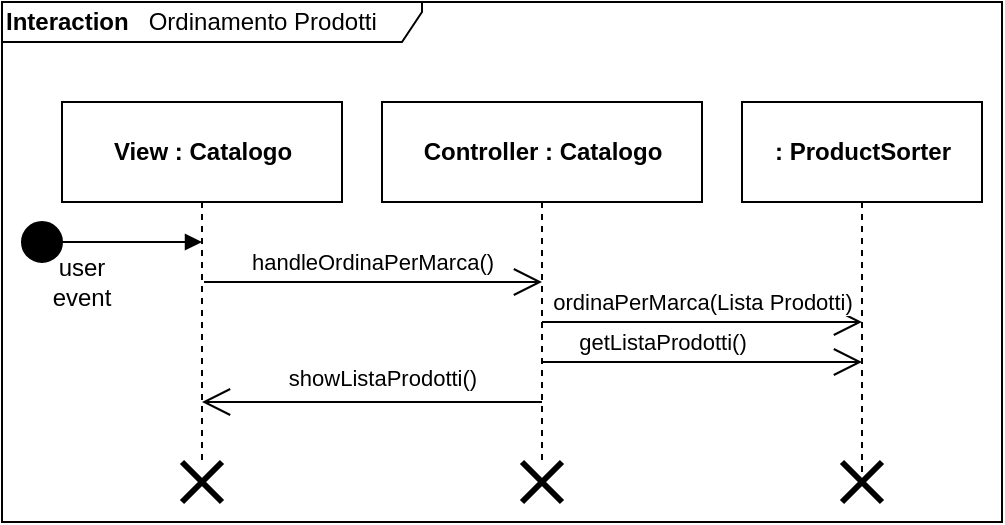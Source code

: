 <mxfile version="13.4.2" type="device"><diagram name="Page-1" id="13e1069c-82ec-6db2-03f1-153e76fe0fe0"><mxGraphModel dx="784" dy="364" grid="1" gridSize="10" guides="1" tooltips="1" connect="1" arrows="1" fold="1" page="1" pageScale="1" pageWidth="1100" pageHeight="850" background="#ffffff" math="0" shadow="0"><root><mxCell id="0"/><mxCell id="1" parent="0"/><mxCell id="xFp2sxjVbUQrugqTEh4l-1" value="&lt;b&gt;Interaction&amp;nbsp;&amp;nbsp;&lt;/b&gt; Ordinamento Prodotti" style="shape=umlFrame;whiteSpace=wrap;html=1;width=210;height=20;align=left;" vertex="1" parent="1"><mxGeometry x="10" y="10" width="500" height="260" as="geometry"/></mxCell><mxCell id="xFp2sxjVbUQrugqTEh4l-2" value="&lt;b&gt;View : Catalogo&lt;br&gt;&lt;/b&gt;" style="html=1;" vertex="1" parent="1"><mxGeometry x="40" y="60" width="140" height="50" as="geometry"/></mxCell><mxCell id="xFp2sxjVbUQrugqTEh4l-5" value="" style="shape=mxgraph.bpmn.shape;html=1;verticalLabelPosition=bottom;labelBackgroundColor=#ffffff;verticalAlign=top;align=center;perimeter=ellipsePerimeter;outlineConnect=0;outline=standard;symbol=general;fillColor=#000000;" vertex="1" parent="1"><mxGeometry x="20" y="120" width="20" height="20" as="geometry"/></mxCell><mxCell id="xFp2sxjVbUQrugqTEh4l-6" value="&lt;div&gt;user event&lt;/div&gt;" style="text;html=1;strokeColor=none;fillColor=none;align=center;verticalAlign=middle;whiteSpace=wrap;rounded=0;" vertex="1" parent="1"><mxGeometry x="30" y="140" width="40" height="20" as="geometry"/></mxCell><mxCell id="xFp2sxjVbUQrugqTEh4l-7" value="&lt;b&gt;Controller : Catalogo &lt;/b&gt;" style="html=1;" vertex="1" parent="1"><mxGeometry x="200" y="60" width="160" height="50" as="geometry"/></mxCell><mxCell id="xFp2sxjVbUQrugqTEh4l-8" value="" style="endArrow=open;endFill=1;endSize=12;html=1;" edge="1" parent="1"><mxGeometry width="160" relative="1" as="geometry"><mxPoint x="111" y="150" as="sourcePoint"/><mxPoint x="280" y="150" as="targetPoint"/></mxGeometry></mxCell><mxCell id="xFp2sxjVbUQrugqTEh4l-9" value="handleOrdinaPerMarca()" style="edgeLabel;html=1;align=center;verticalAlign=middle;resizable=0;points=[];" vertex="1" connectable="0" parent="xFp2sxjVbUQrugqTEh4l-8"><mxGeometry x="-0.2" y="-1" relative="1" as="geometry"><mxPoint x="15.86" y="-11" as="offset"/></mxGeometry></mxCell><mxCell id="xFp2sxjVbUQrugqTEh4l-10" value="" style="html=1;verticalAlign=bottom;endArrow=block;exitX=1;exitY=0.5;exitDx=0;exitDy=0;" edge="1" parent="1" source="xFp2sxjVbUQrugqTEh4l-5"><mxGeometry width="80" relative="1" as="geometry"><mxPoint x="80" y="140" as="sourcePoint"/><mxPoint x="110" y="130" as="targetPoint"/></mxGeometry></mxCell><mxCell id="xFp2sxjVbUQrugqTEh4l-11" value="" style="shape=umlDestroy;whiteSpace=wrap;html=1;strokeWidth=3;fillColor=#000000;" vertex="1" parent="1"><mxGeometry x="100" y="240" width="20" height="20" as="geometry"/></mxCell><mxCell id="xFp2sxjVbUQrugqTEh4l-12" value="" style="endArrow=none;dashed=1;html=1;exitX=0.5;exitY=1;exitDx=0;exitDy=0;" edge="1" parent="1" source="xFp2sxjVbUQrugqTEh4l-2" target="xFp2sxjVbUQrugqTEh4l-11"><mxGeometry width="50" height="50" relative="1" as="geometry"><mxPoint x="114" y="150" as="sourcePoint"/><mxPoint x="114" y="160" as="targetPoint"/></mxGeometry></mxCell><mxCell id="xFp2sxjVbUQrugqTEh4l-17" value="" style="endArrow=open;endFill=1;endSize=12;html=1;" edge="1" parent="1"><mxGeometry width="160" relative="1" as="geometry"><mxPoint x="280" y="190" as="sourcePoint"/><mxPoint x="440" y="190" as="targetPoint"/></mxGeometry></mxCell><mxCell id="xFp2sxjVbUQrugqTEh4l-18" value="&lt;div&gt;getListaProdotti()&lt;/div&gt;" style="edgeLabel;html=1;align=center;verticalAlign=middle;resizable=0;points=[];" vertex="1" connectable="0" parent="xFp2sxjVbUQrugqTEh4l-17"><mxGeometry x="-0.2" y="-1" relative="1" as="geometry"><mxPoint x="-4" y="-11" as="offset"/></mxGeometry></mxCell><mxCell id="xFp2sxjVbUQrugqTEh4l-19" value="" style="shape=umlDestroy;whiteSpace=wrap;html=1;strokeWidth=3;fillColor=#000000;" vertex="1" parent="1"><mxGeometry x="430" y="240" width="20" height="20" as="geometry"/></mxCell><mxCell id="xFp2sxjVbUQrugqTEh4l-20" value="" style="endArrow=none;dashed=1;html=1;exitX=0.5;exitY=1;exitDx=0;exitDy=0;entryX=0.5;entryY=0.45;entryDx=0;entryDy=0;entryPerimeter=0;" edge="1" parent="1" target="xFp2sxjVbUQrugqTEh4l-19"><mxGeometry width="50" height="50" relative="1" as="geometry"><mxPoint x="440" y="110" as="sourcePoint"/><mxPoint x="440" y="230" as="targetPoint"/></mxGeometry></mxCell><mxCell id="xFp2sxjVbUQrugqTEh4l-21" value="" style="endArrow=open;endFill=1;endSize=12;html=1;" edge="1" parent="1"><mxGeometry width="160" relative="1" as="geometry"><mxPoint x="280" y="170" as="sourcePoint"/><mxPoint x="440" y="170" as="targetPoint"/></mxGeometry></mxCell><mxCell id="xFp2sxjVbUQrugqTEh4l-22" value="ordinaPerMarca(Lista Prodotti)" style="edgeLabel;html=1;align=center;verticalAlign=middle;resizable=0;points=[];" vertex="1" connectable="0" parent="xFp2sxjVbUQrugqTEh4l-21"><mxGeometry x="-0.2" y="-1" relative="1" as="geometry"><mxPoint x="16" y="-11" as="offset"/></mxGeometry></mxCell><mxCell id="xFp2sxjVbUQrugqTEh4l-69" value="" style="endArrow=none;dashed=1;html=1;exitX=0.5;exitY=1;exitDx=0;exitDy=0;" edge="1" parent="1" source="xFp2sxjVbUQrugqTEh4l-7"><mxGeometry width="50" height="50" relative="1" as="geometry"><mxPoint x="280" y="110" as="sourcePoint"/><mxPoint x="280" y="240" as="targetPoint"/></mxGeometry></mxCell><mxCell id="xFp2sxjVbUQrugqTEh4l-70" value="" style="shape=umlDestroy;whiteSpace=wrap;html=1;strokeWidth=3;fillColor=#000000;" vertex="1" parent="1"><mxGeometry x="270" y="240" width="20" height="20" as="geometry"/></mxCell><mxCell id="xFp2sxjVbUQrugqTEh4l-94" value="&lt;div&gt;&lt;b&gt;: ProductSorter&lt;br&gt;&lt;/b&gt;&lt;/div&gt;" style="html=1;" vertex="1" parent="1"><mxGeometry x="380" y="60" width="120" height="50" as="geometry"/></mxCell><mxCell id="xFp2sxjVbUQrugqTEh4l-95" value="" style="endArrow=open;endFill=1;endSize=12;html=1;" edge="1" parent="1"><mxGeometry width="160" relative="1" as="geometry"><mxPoint x="280" y="210" as="sourcePoint"/><mxPoint x="110" y="210" as="targetPoint"/></mxGeometry></mxCell><mxCell id="xFp2sxjVbUQrugqTEh4l-96" value="showListaProdotti()" style="edgeLabel;html=1;align=center;verticalAlign=middle;resizable=0;points=[];" vertex="1" connectable="0" parent="xFp2sxjVbUQrugqTEh4l-95"><mxGeometry x="-0.2" y="-1" relative="1" as="geometry"><mxPoint x="-11.9" y="-11" as="offset"/></mxGeometry></mxCell></root></mxGraphModel></diagram></mxfile>